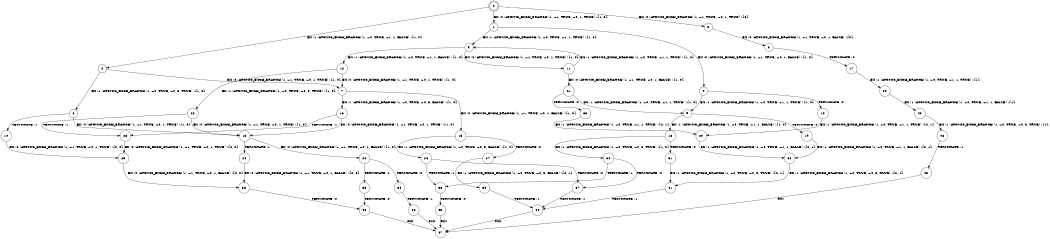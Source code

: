 digraph BCG {
size = "7, 10.5";
center = TRUE;
node [shape = circle];
0 [peripheries = 2];
0 -> 1 [label = "EX !0 !ATOMIC_EXCH_BRANCH (1, +1, TRUE, +0, 1, TRUE) !{1, 0}"];
0 -> 2 [label = "EX !1 !ATOMIC_EXCH_BRANCH (1, +0, TRUE, +1, 1, FALSE) !{1, 0}"];
0 -> 3 [label = "EX !0 !ATOMIC_EXCH_BRANCH (1, +1, TRUE, +0, 1, TRUE) !{0}"];
1 -> 4 [label = "EX !0 !ATOMIC_EXCH_BRANCH (1, +1, TRUE, +0, 1, FALSE) !{1, 0}"];
1 -> 5 [label = "EX !1 !ATOMIC_EXCH_BRANCH (1, +0, TRUE, +1, 1, TRUE) !{1, 0}"];
2 -> 6 [label = "EX !1 !ATOMIC_EXCH_BRANCH (1, +0, TRUE, +0, 3, TRUE) !{1, 0}"];
2 -> 7 [label = "EX !0 !ATOMIC_EXCH_BRANCH (1, +1, TRUE, +0, 1, TRUE) !{1, 0}"];
3 -> 8 [label = "EX !0 !ATOMIC_EXCH_BRANCH (1, +1, TRUE, +0, 1, FALSE) !{0}"];
4 -> 9 [label = "EX !1 !ATOMIC_EXCH_BRANCH (1, +0, TRUE, +1, 1, TRUE) !{1, 0}"];
4 -> 10 [label = "TERMINATE !0"];
5 -> 11 [label = "EX !0 !ATOMIC_EXCH_BRANCH (1, +1, TRUE, +0, 1, TRUE) !{1, 0}"];
5 -> 12 [label = "EX !1 !ATOMIC_EXCH_BRANCH (1, +0, TRUE, +1, 1, FALSE) !{1, 0}"];
6 -> 13 [label = "EX !0 !ATOMIC_EXCH_BRANCH (1, +1, TRUE, +0, 1, TRUE) !{1, 0}"];
6 -> 14 [label = "TERMINATE !1"];
7 -> 15 [label = "EX !0 !ATOMIC_EXCH_BRANCH (1, +1, TRUE, +0, 1, FALSE) !{1, 0}"];
7 -> 16 [label = "EX !1 !ATOMIC_EXCH_BRANCH (1, +0, TRUE, +0, 3, FALSE) !{1, 0}"];
8 -> 17 [label = "TERMINATE !0"];
9 -> 18 [label = "EX !1 !ATOMIC_EXCH_BRANCH (1, +0, TRUE, +1, 1, FALSE) !{1, 0}"];
9 -> 19 [label = "TERMINATE !0"];
10 -> 20 [label = "EX !1 !ATOMIC_EXCH_BRANCH (1, +0, TRUE, +1, 1, TRUE) !{2, 1}"];
11 -> 21 [label = "EX !0 !ATOMIC_EXCH_BRANCH (1, +1, TRUE, +0, 1, FALSE) !{1, 0}"];
11 -> 5 [label = "EX !1 !ATOMIC_EXCH_BRANCH (1, +0, TRUE, +1, 1, TRUE) !{1, 0}"];
12 -> 7 [label = "EX !0 !ATOMIC_EXCH_BRANCH (1, +1, TRUE, +0, 1, TRUE) !{1, 0}"];
12 -> 22 [label = "EX !1 !ATOMIC_EXCH_BRANCH (1, +0, TRUE, +0, 3, TRUE) !{1, 0}"];
13 -> 23 [label = "EX !0 !ATOMIC_EXCH_BRANCH (1, +1, TRUE, +0, 1, FALSE) !{1, 0}"];
13 -> 24 [label = "TERMINATE !1"];
14 -> 25 [label = "EX !0 !ATOMIC_EXCH_BRANCH (1, +1, TRUE, +0, 1, TRUE) !{2, 0}"];
15 -> 26 [label = "EX !1 !ATOMIC_EXCH_BRANCH (1, +0, TRUE, +0, 3, FALSE) !{1, 0}"];
15 -> 27 [label = "TERMINATE !0"];
16 -> 13 [label = "EX !0 !ATOMIC_EXCH_BRANCH (1, +1, TRUE, +0, 1, TRUE) !{1, 0}"];
16 -> 28 [label = "TERMINATE !1"];
17 -> 29 [label = "EX !1 !ATOMIC_EXCH_BRANCH (1, +0, TRUE, +1, 1, TRUE) !{1}"];
18 -> 30 [label = "EX !1 !ATOMIC_EXCH_BRANCH (1, +0, TRUE, +0, 3, TRUE) !{1, 0}"];
18 -> 31 [label = "TERMINATE !0"];
19 -> 32 [label = "EX !1 !ATOMIC_EXCH_BRANCH (1, +0, TRUE, +1, 1, FALSE) !{2, 1}"];
20 -> 32 [label = "EX !1 !ATOMIC_EXCH_BRANCH (1, +0, TRUE, +1, 1, FALSE) !{2, 1}"];
21 -> 9 [label = "EX !1 !ATOMIC_EXCH_BRANCH (1, +0, TRUE, +1, 1, TRUE) !{1, 0}"];
21 -> 33 [label = "TERMINATE !0"];
22 -> 13 [label = "EX !0 !ATOMIC_EXCH_BRANCH (1, +1, TRUE, +0, 1, TRUE) !{1, 0}"];
22 -> 28 [label = "TERMINATE !1"];
23 -> 34 [label = "TERMINATE !0"];
23 -> 35 [label = "TERMINATE !1"];
24 -> 36 [label = "EX !0 !ATOMIC_EXCH_BRANCH (1, +1, TRUE, +0, 1, FALSE) !{2, 0}"];
25 -> 36 [label = "EX !0 !ATOMIC_EXCH_BRANCH (1, +1, TRUE, +0, 1, FALSE) !{2, 0}"];
26 -> 37 [label = "TERMINATE !0"];
26 -> 38 [label = "TERMINATE !1"];
27 -> 39 [label = "EX !1 !ATOMIC_EXCH_BRANCH (1, +0, TRUE, +0, 3, FALSE) !{2, 1}"];
28 -> 25 [label = "EX !0 !ATOMIC_EXCH_BRANCH (1, +1, TRUE, +0, 1, TRUE) !{2, 0}"];
29 -> 40 [label = "EX !1 !ATOMIC_EXCH_BRANCH (1, +0, TRUE, +1, 1, FALSE) !{1}"];
30 -> 37 [label = "TERMINATE !0"];
30 -> 38 [label = "TERMINATE !1"];
31 -> 41 [label = "EX !1 !ATOMIC_EXCH_BRANCH (1, +0, TRUE, +0, 3, TRUE) !{2, 1}"];
32 -> 41 [label = "EX !1 !ATOMIC_EXCH_BRANCH (1, +0, TRUE, +0, 3, TRUE) !{2, 1}"];
33 -> 20 [label = "EX !1 !ATOMIC_EXCH_BRANCH (1, +0, TRUE, +1, 1, TRUE) !{2, 1}"];
34 -> 42 [label = "TERMINATE !1"];
35 -> 43 [label = "TERMINATE !0"];
36 -> 43 [label = "TERMINATE !0"];
37 -> 44 [label = "TERMINATE !1"];
38 -> 45 [label = "TERMINATE !0"];
39 -> 44 [label = "TERMINATE !1"];
40 -> 46 [label = "EX !1 !ATOMIC_EXCH_BRANCH (1, +0, TRUE, +0, 3, TRUE) !{1}"];
41 -> 44 [label = "TERMINATE !1"];
42 -> 47 [label = "exit"];
43 -> 47 [label = "exit"];
44 -> 47 [label = "exit"];
45 -> 47 [label = "exit"];
46 -> 48 [label = "TERMINATE !1"];
48 -> 47 [label = "exit"];
}
